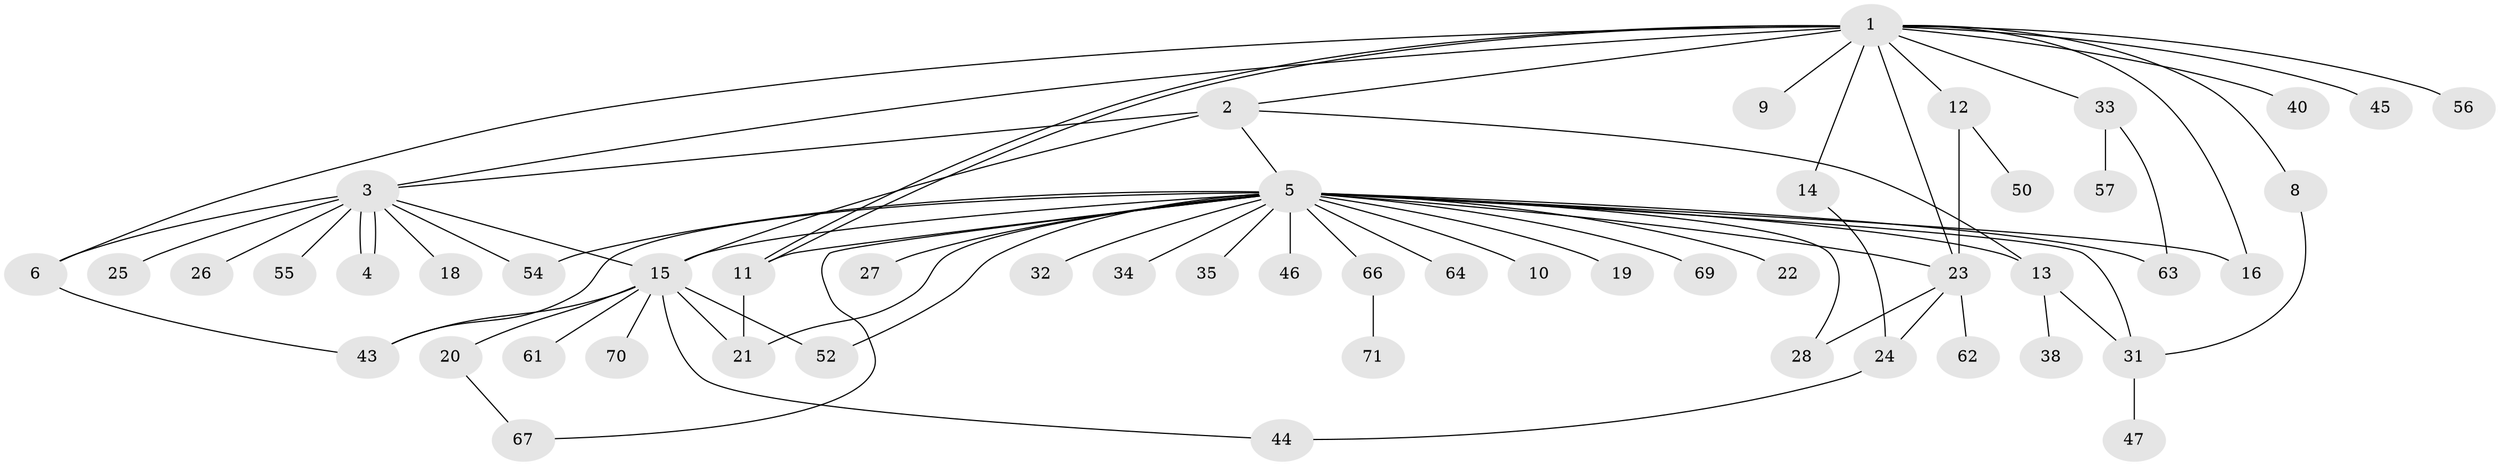 // Generated by graph-tools (version 1.1) at 2025/51/02/27/25 19:51:59]
// undirected, 53 vertices, 76 edges
graph export_dot {
graph [start="1"]
  node [color=gray90,style=filled];
  1 [super="+42"];
  2 [super="+7"];
  3 [super="+30"];
  4 [super="+48"];
  5 [super="+17"];
  6 [super="+51"];
  8;
  9;
  10;
  11 [super="+58"];
  12 [super="+60"];
  13 [super="+72"];
  14 [super="+53"];
  15 [super="+37"];
  16;
  18;
  19;
  20;
  21 [super="+59"];
  22;
  23 [super="+29"];
  24 [super="+41"];
  25;
  26;
  27;
  28 [super="+36"];
  31 [super="+39"];
  32;
  33 [super="+65"];
  34;
  35;
  38;
  40;
  43;
  44 [super="+49"];
  45;
  46;
  47;
  50;
  52;
  54;
  55;
  56;
  57;
  61;
  62;
  63 [super="+68"];
  64;
  66;
  67;
  69;
  70;
  71;
  1 -- 2;
  1 -- 3;
  1 -- 6;
  1 -- 8;
  1 -- 9;
  1 -- 11;
  1 -- 11;
  1 -- 12;
  1 -- 14;
  1 -- 16;
  1 -- 23 [weight=2];
  1 -- 33;
  1 -- 40;
  1 -- 45;
  1 -- 56;
  2 -- 5;
  2 -- 13;
  2 -- 15 [weight=2];
  2 -- 3;
  3 -- 4;
  3 -- 4;
  3 -- 6;
  3 -- 18;
  3 -- 25;
  3 -- 26;
  3 -- 54;
  3 -- 55;
  3 -- 15;
  5 -- 10;
  5 -- 15;
  5 -- 16;
  5 -- 19;
  5 -- 21;
  5 -- 22;
  5 -- 23;
  5 -- 27;
  5 -- 28;
  5 -- 31;
  5 -- 32;
  5 -- 34;
  5 -- 46;
  5 -- 52;
  5 -- 54;
  5 -- 63;
  5 -- 66;
  5 -- 67;
  5 -- 69;
  5 -- 64;
  5 -- 35;
  5 -- 43;
  5 -- 11;
  5 -- 13;
  6 -- 43;
  8 -- 31;
  11 -- 21;
  12 -- 50;
  12 -- 23;
  13 -- 38;
  13 -- 31;
  14 -- 24;
  15 -- 20;
  15 -- 21;
  15 -- 43;
  15 -- 44;
  15 -- 52;
  15 -- 61;
  15 -- 70;
  20 -- 67;
  23 -- 24;
  23 -- 62;
  23 -- 28;
  24 -- 44;
  31 -- 47;
  33 -- 57;
  33 -- 63;
  66 -- 71;
}

